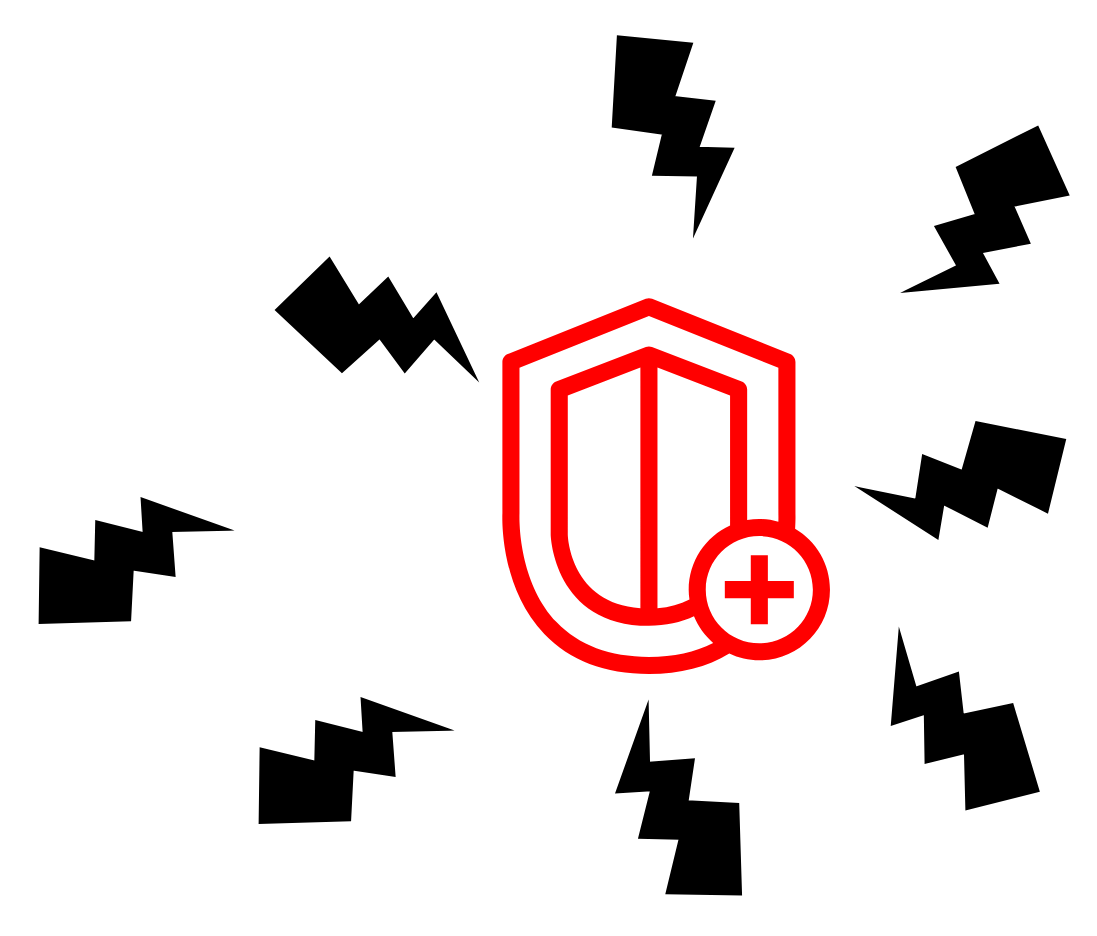 <mxfile version="21.6.6" type="github">
  <diagram name="Page-1" id="PM-Bi91t429VbgkYlqFo">
    <mxGraphModel dx="794" dy="1692" grid="1" gridSize="10" guides="1" tooltips="1" connect="1" arrows="1" fold="1" page="1" pageScale="1" pageWidth="827" pageHeight="1169" math="0" shadow="0">
      <root>
        <mxCell id="0" />
        <mxCell id="1" parent="0" />
        <mxCell id="lNlef6bpUIG3wRWE3IE4-1" value="" style="sketch=0;outlineConnect=0;fontColor=#232F3E;gradientColor=none;fillColor=#FF0000;strokeColor=none;dashed=0;verticalLabelPosition=bottom;verticalAlign=top;align=center;html=1;fontSize=12;fontStyle=0;aspect=fixed;pointerEvents=1;shape=mxgraph.aws4.shield_shield_advanced;" vertex="1" parent="1">
          <mxGeometry x="360" y="130" width="168.71" height="188" as="geometry" />
        </mxCell>
        <mxCell id="lNlef6bpUIG3wRWE3IE4-2" value="" style="verticalLabelPosition=bottom;verticalAlign=top;html=1;shape=mxgraph.basic.flash;rotation=20;fillColor=#000000;" vertex="1" parent="1">
          <mxGeometry x="580" y="40" width="60" height="100" as="geometry" />
        </mxCell>
        <mxCell id="lNlef6bpUIG3wRWE3IE4-3" value="" style="verticalLabelPosition=bottom;verticalAlign=top;html=1;shape=mxgraph.basic.flash;rotation=-32;direction=south;fillColor=#000000;" vertex="1" parent="1">
          <mxGeometry x="550" y="194" width="100" height="60" as="geometry" />
        </mxCell>
        <mxCell id="lNlef6bpUIG3wRWE3IE4-4" value="" style="verticalLabelPosition=bottom;verticalAlign=top;html=1;shape=mxgraph.basic.flash;rotation=45;direction=south;fillColor=#000000;" vertex="1" parent="1">
          <mxGeometry x="400" y="360" width="100" height="60" as="geometry" />
        </mxCell>
        <mxCell id="lNlef6bpUIG3wRWE3IE4-5" value="" style="verticalLabelPosition=bottom;verticalAlign=top;html=1;shape=mxgraph.basic.flash;rotation=-225;direction=south;fillColor=#000000;" vertex="1" parent="1">
          <mxGeometry x="230" y="330" width="100" height="60" as="geometry" />
        </mxCell>
        <mxCell id="lNlef6bpUIG3wRWE3IE4-6" value="" style="verticalLabelPosition=bottom;verticalAlign=top;html=1;shape=mxgraph.basic.flash;rotation=-180;direction=south;fillColor=#000000;" vertex="1" parent="1">
          <mxGeometry x="250" y="110" width="100" height="60" as="geometry" />
        </mxCell>
        <mxCell id="lNlef6bpUIG3wRWE3IE4-7" value="" style="verticalLabelPosition=bottom;verticalAlign=top;html=1;shape=mxgraph.basic.flash;rotation=-130;direction=south;fillColor=#000000;" vertex="1" parent="1">
          <mxGeometry x="400" y="10" width="100" height="60" as="geometry" />
        </mxCell>
        <mxCell id="lNlef6bpUIG3wRWE3IE4-9" value="" style="verticalLabelPosition=bottom;verticalAlign=top;html=1;shape=mxgraph.basic.flash;rotation=-225;direction=south;fillColor=#000000;" vertex="1" parent="1">
          <mxGeometry x="120" y="230" width="100" height="60" as="geometry" />
        </mxCell>
        <mxCell id="lNlef6bpUIG3wRWE3IE4-10" value="" style="verticalLabelPosition=bottom;verticalAlign=top;html=1;shape=mxgraph.basic.flash;rotation=30;direction=south;fillColor=#000000;" vertex="1" parent="1">
          <mxGeometry x="540" y="318" width="100" height="60" as="geometry" />
        </mxCell>
      </root>
    </mxGraphModel>
  </diagram>
</mxfile>
